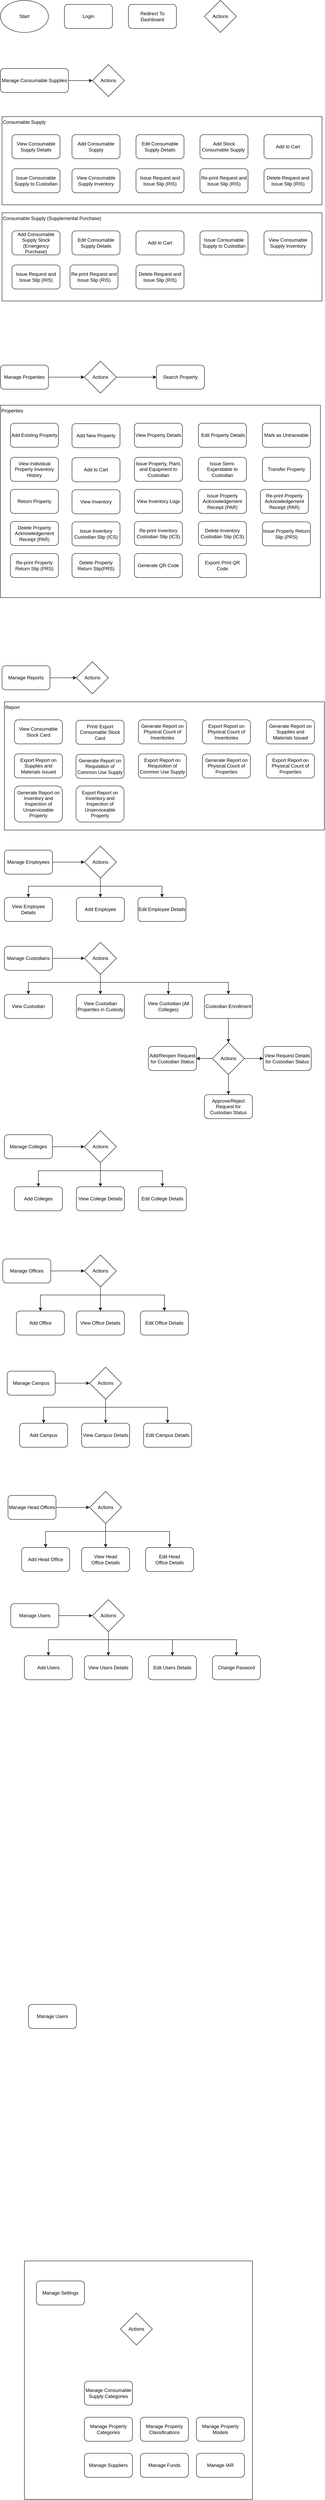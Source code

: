 <mxfile version="24.7.14">
  <diagram id="C5RBs43oDa-KdzZeNtuy" name="Page-1">
    <mxGraphModel dx="1638" dy="858" grid="1" gridSize="10" guides="1" tooltips="1" connect="1" arrows="1" fold="1" page="1" pageScale="1" pageWidth="827" pageHeight="1169" math="0" shadow="0">
      <root>
        <mxCell id="WIyWlLk6GJQsqaUBKTNV-0" />
        <mxCell id="WIyWlLk6GJQsqaUBKTNV-1" parent="WIyWlLk6GJQsqaUBKTNV-0" />
        <mxCell id="zobNE9UnBBPuIwP9HheT-4" value="Start" style="ellipse;whiteSpace=wrap;html=1;" parent="WIyWlLk6GJQsqaUBKTNV-1" vertex="1">
          <mxGeometry x="50" y="40" width="120" height="80" as="geometry" />
        </mxCell>
        <mxCell id="zobNE9UnBBPuIwP9HheT-5" value="Login" style="rounded=1;whiteSpace=wrap;html=1;" parent="WIyWlLk6GJQsqaUBKTNV-1" vertex="1">
          <mxGeometry x="210" y="50" width="120" height="60" as="geometry" />
        </mxCell>
        <mxCell id="zobNE9UnBBPuIwP9HheT-6" value="Redirect To Dashboard" style="rounded=1;whiteSpace=wrap;html=1;" parent="WIyWlLk6GJQsqaUBKTNV-1" vertex="1">
          <mxGeometry x="370" y="50" width="120" height="60" as="geometry" />
        </mxCell>
        <mxCell id="zobNE9UnBBPuIwP9HheT-7" value="Actions" style="rhombus;whiteSpace=wrap;html=1;" parent="WIyWlLk6GJQsqaUBKTNV-1" vertex="1">
          <mxGeometry x="560" y="40" width="80" height="80" as="geometry" />
        </mxCell>
        <mxCell id="zobNE9UnBBPuIwP9HheT-43" style="edgeStyle=orthogonalEdgeStyle;rounded=0;orthogonalLoop=1;jettySize=auto;html=1;" parent="WIyWlLk6GJQsqaUBKTNV-1" source="zobNE9UnBBPuIwP9HheT-9" target="zobNE9UnBBPuIwP9HheT-34" edge="1">
          <mxGeometry relative="1" as="geometry" />
        </mxCell>
        <mxCell id="zobNE9UnBBPuIwP9HheT-9" value="Manage Consumable Supplies" style="rounded=1;whiteSpace=wrap;html=1;" parent="WIyWlLk6GJQsqaUBKTNV-1" vertex="1">
          <mxGeometry x="50" y="210" width="170" height="60" as="geometry" />
        </mxCell>
        <mxCell id="zobNE9UnBBPuIwP9HheT-123" style="edgeStyle=orthogonalEdgeStyle;rounded=0;orthogonalLoop=1;jettySize=auto;html=1;entryX=0;entryY=0.5;entryDx=0;entryDy=0;" parent="WIyWlLk6GJQsqaUBKTNV-1" source="zobNE9UnBBPuIwP9HheT-10" target="zobNE9UnBBPuIwP9HheT-122" edge="1">
          <mxGeometry relative="1" as="geometry" />
        </mxCell>
        <mxCell id="zobNE9UnBBPuIwP9HheT-10" value="Manage Properties" style="rounded=1;whiteSpace=wrap;html=1;" parent="WIyWlLk6GJQsqaUBKTNV-1" vertex="1">
          <mxGeometry x="50" y="950" width="120" height="60" as="geometry" />
        </mxCell>
        <mxCell id="zobNE9UnBBPuIwP9HheT-195" style="edgeStyle=orthogonalEdgeStyle;rounded=0;orthogonalLoop=1;jettySize=auto;html=1;entryX=0;entryY=0.5;entryDx=0;entryDy=0;" parent="WIyWlLk6GJQsqaUBKTNV-1" source="zobNE9UnBBPuIwP9HheT-11" target="zobNE9UnBBPuIwP9HheT-194" edge="1">
          <mxGeometry relative="1" as="geometry" />
        </mxCell>
        <mxCell id="zobNE9UnBBPuIwP9HheT-11" value="Manage Reports" style="rounded=1;whiteSpace=wrap;html=1;" parent="WIyWlLk6GJQsqaUBKTNV-1" vertex="1">
          <mxGeometry x="54" y="1700" width="120" height="60" as="geometry" />
        </mxCell>
        <mxCell id="zobNE9UnBBPuIwP9HheT-28" value="Manage User Items" style="rounded=1;whiteSpace=wrap;html=1;movable=0;resizable=0;rotatable=0;deletable=0;editable=0;locked=1;connectable=0;" parent="WIyWlLk6GJQsqaUBKTNV-1" vertex="1">
          <mxGeometry x="216" y="5850" width="120" height="60" as="geometry" />
        </mxCell>
        <mxCell id="zobNE9UnBBPuIwP9HheT-29" value="View Logs" style="rounded=1;whiteSpace=wrap;html=1;movable=0;resizable=0;rotatable=0;deletable=0;editable=0;locked=1;connectable=0;" parent="WIyWlLk6GJQsqaUBKTNV-1" vertex="1">
          <mxGeometry x="206" y="5960" width="120" height="60" as="geometry" />
        </mxCell>
        <mxCell id="zobNE9UnBBPuIwP9HheT-30" value="Search Property" style="rounded=1;whiteSpace=wrap;html=1;" parent="WIyWlLk6GJQsqaUBKTNV-1" vertex="1">
          <mxGeometry x="440" y="950" width="120" height="60" as="geometry" />
        </mxCell>
        <mxCell id="zobNE9UnBBPuIwP9HheT-34" value="Actions" style="rhombus;whiteSpace=wrap;html=1;" parent="WIyWlLk6GJQsqaUBKTNV-1" vertex="1">
          <mxGeometry x="280" y="200" width="80" height="80" as="geometry" />
        </mxCell>
        <mxCell id="zobNE9UnBBPuIwP9HheT-48" value="" style="group" parent="WIyWlLk6GJQsqaUBKTNV-1" vertex="1" connectable="0">
          <mxGeometry x="54" y="330" width="800" height="250" as="geometry" />
        </mxCell>
        <mxCell id="zobNE9UnBBPuIwP9HheT-46" value="Consumable Supply" style="rounded=0;whiteSpace=wrap;html=1;align=left;verticalAlign=top;" parent="zobNE9UnBBPuIwP9HheT-48" vertex="1">
          <mxGeometry width="800" height="220" as="geometry" />
        </mxCell>
        <mxCell id="zobNE9UnBBPuIwP9HheT-36" value="Add Consumable Supply" style="rounded=1;whiteSpace=wrap;html=1;" parent="zobNE9UnBBPuIwP9HheT-48" vertex="1">
          <mxGeometry x="175" y="45" width="120" height="60" as="geometry" />
        </mxCell>
        <mxCell id="zobNE9UnBBPuIwP9HheT-40" value="View Consumable Supply Details" style="rounded=1;whiteSpace=wrap;html=1;" parent="zobNE9UnBBPuIwP9HheT-48" vertex="1">
          <mxGeometry x="25" y="45" width="120" height="60" as="geometry" />
        </mxCell>
        <mxCell id="zobNE9UnBBPuIwP9HheT-42" value="Edit Consumable Supply Details" style="rounded=1;whiteSpace=wrap;html=1;" parent="zobNE9UnBBPuIwP9HheT-48" vertex="1">
          <mxGeometry x="335" y="45" width="120" height="60" as="geometry" />
        </mxCell>
        <mxCell id="zobNE9UnBBPuIwP9HheT-44" value="Add Stock Consumable Supply&amp;nbsp;" style="rounded=1;whiteSpace=wrap;html=1;" parent="zobNE9UnBBPuIwP9HheT-48" vertex="1">
          <mxGeometry x="495" y="45" width="120" height="60" as="geometry" />
        </mxCell>
        <mxCell id="zobNE9UnBBPuIwP9HheT-45" value="Add to Cart" style="rounded=1;whiteSpace=wrap;html=1;" parent="zobNE9UnBBPuIwP9HheT-48" vertex="1">
          <mxGeometry x="655" y="45" width="120" height="60" as="geometry" />
        </mxCell>
        <mxCell id="zobNE9UnBBPuIwP9HheT-54" value="Issue Consumable Supply to Custodian" style="rounded=1;whiteSpace=wrap;html=1;" parent="zobNE9UnBBPuIwP9HheT-48" vertex="1">
          <mxGeometry x="25" y="130" width="120" height="60" as="geometry" />
        </mxCell>
        <mxCell id="zobNE9UnBBPuIwP9HheT-63" value="View Consumable Supply Inventory" style="rounded=1;whiteSpace=wrap;html=1;" parent="zobNE9UnBBPuIwP9HheT-48" vertex="1">
          <mxGeometry x="175" y="130" width="120" height="60" as="geometry" />
        </mxCell>
        <mxCell id="zobNE9UnBBPuIwP9HheT-82" value="Issue Request and Issue Slip (RIS)" style="rounded=1;whiteSpace=wrap;html=1;" parent="zobNE9UnBBPuIwP9HheT-48" vertex="1">
          <mxGeometry x="335" y="130" width="120" height="60" as="geometry" />
        </mxCell>
        <mxCell id="zobNE9UnBBPuIwP9HheT-93" value="Re-print Request and Issue Slip (RIS)" style="rounded=1;whiteSpace=wrap;html=1;" parent="zobNE9UnBBPuIwP9HheT-48" vertex="1">
          <mxGeometry x="495" y="130" width="120" height="60" as="geometry" />
        </mxCell>
        <mxCell id="zobNE9UnBBPuIwP9HheT-94" value="Delete Request and Issue Slip (RIS)" style="rounded=1;whiteSpace=wrap;html=1;" parent="zobNE9UnBBPuIwP9HheT-48" vertex="1">
          <mxGeometry x="655" y="130" width="120" height="60" as="geometry" />
        </mxCell>
        <mxCell id="zobNE9UnBBPuIwP9HheT-83" value="" style="group" parent="WIyWlLk6GJQsqaUBKTNV-1" vertex="1" connectable="0">
          <mxGeometry x="54" y="570" width="800" height="250" as="geometry" />
        </mxCell>
        <mxCell id="zobNE9UnBBPuIwP9HheT-84" value="Consumable Supply (Supplemental Purchase)" style="rounded=0;whiteSpace=wrap;html=1;align=left;verticalAlign=top;" parent="zobNE9UnBBPuIwP9HheT-83" vertex="1">
          <mxGeometry width="800" height="220" as="geometry" />
        </mxCell>
        <mxCell id="zobNE9UnBBPuIwP9HheT-85" value="Edit Consumable Supply Details" style="rounded=1;whiteSpace=wrap;html=1;" parent="zobNE9UnBBPuIwP9HheT-83" vertex="1">
          <mxGeometry x="175" y="45" width="120" height="60" as="geometry" />
        </mxCell>
        <mxCell id="zobNE9UnBBPuIwP9HheT-86" value="Add Consumable Supply Stock (Emergency Purchase)" style="rounded=1;whiteSpace=wrap;html=1;" parent="zobNE9UnBBPuIwP9HheT-83" vertex="1">
          <mxGeometry x="25" y="45" width="120" height="60" as="geometry" />
        </mxCell>
        <mxCell id="zobNE9UnBBPuIwP9HheT-87" value="Add to Cart" style="rounded=1;whiteSpace=wrap;html=1;" parent="zobNE9UnBBPuIwP9HheT-83" vertex="1">
          <mxGeometry x="335" y="45" width="120" height="60" as="geometry" />
        </mxCell>
        <mxCell id="zobNE9UnBBPuIwP9HheT-88" value="Issue Consumable Supply to Custodian" style="rounded=1;whiteSpace=wrap;html=1;" parent="zobNE9UnBBPuIwP9HheT-83" vertex="1">
          <mxGeometry x="495" y="45" width="120" height="60" as="geometry" />
        </mxCell>
        <mxCell id="zobNE9UnBBPuIwP9HheT-89" value="View Consumable Supply Inventory" style="rounded=1;whiteSpace=wrap;html=1;" parent="zobNE9UnBBPuIwP9HheT-83" vertex="1">
          <mxGeometry x="655" y="45" width="120" height="60" as="geometry" />
        </mxCell>
        <mxCell id="zobNE9UnBBPuIwP9HheT-90" value="Issue Request and Issue Slip (RIS)" style="rounded=1;whiteSpace=wrap;html=1;" parent="zobNE9UnBBPuIwP9HheT-83" vertex="1">
          <mxGeometry x="25" y="130" width="120" height="60" as="geometry" />
        </mxCell>
        <mxCell id="zobNE9UnBBPuIwP9HheT-95" value="Re-print Request and Issue Slip (RIS)" style="rounded=1;whiteSpace=wrap;html=1;" parent="zobNE9UnBBPuIwP9HheT-83" vertex="1">
          <mxGeometry x="170" y="130" width="120" height="60" as="geometry" />
        </mxCell>
        <mxCell id="zobNE9UnBBPuIwP9HheT-120" value="Delete Request and Issue Slip (RIS)" style="rounded=1;whiteSpace=wrap;html=1;" parent="zobNE9UnBBPuIwP9HheT-83" vertex="1">
          <mxGeometry x="335" y="130" width="120" height="60" as="geometry" />
        </mxCell>
        <mxCell id="zobNE9UnBBPuIwP9HheT-124" style="edgeStyle=orthogonalEdgeStyle;rounded=0;orthogonalLoop=1;jettySize=auto;html=1;entryX=0;entryY=0.5;entryDx=0;entryDy=0;" parent="WIyWlLk6GJQsqaUBKTNV-1" source="zobNE9UnBBPuIwP9HheT-122" target="zobNE9UnBBPuIwP9HheT-30" edge="1">
          <mxGeometry relative="1" as="geometry" />
        </mxCell>
        <mxCell id="zobNE9UnBBPuIwP9HheT-122" value="Actions" style="rhombus;whiteSpace=wrap;html=1;" parent="WIyWlLk6GJQsqaUBKTNV-1" vertex="1">
          <mxGeometry x="260" y="940" width="80" height="80" as="geometry" />
        </mxCell>
        <mxCell id="zobNE9UnBBPuIwP9HheT-125" value="" style="group" parent="WIyWlLk6GJQsqaUBKTNV-1" vertex="1" connectable="0">
          <mxGeometry x="50" y="1050" width="800" height="570" as="geometry" />
        </mxCell>
        <mxCell id="zobNE9UnBBPuIwP9HheT-126" value="Properties" style="rounded=0;whiteSpace=wrap;html=1;align=left;verticalAlign=top;" parent="zobNE9UnBBPuIwP9HheT-125" vertex="1">
          <mxGeometry width="800" height="480" as="geometry" />
        </mxCell>
        <mxCell id="zobNE9UnBBPuIwP9HheT-127" value="Add New Property" style="rounded=1;whiteSpace=wrap;html=1;" parent="zobNE9UnBBPuIwP9HheT-125" vertex="1">
          <mxGeometry x="179" y="46" width="120" height="60" as="geometry" />
        </mxCell>
        <mxCell id="zobNE9UnBBPuIwP9HheT-128" value="Add Existing Property" style="rounded=1;whiteSpace=wrap;html=1;" parent="zobNE9UnBBPuIwP9HheT-125" vertex="1">
          <mxGeometry x="25" y="45" width="120" height="60" as="geometry" />
        </mxCell>
        <mxCell id="zobNE9UnBBPuIwP9HheT-129" value="View Property Details" style="rounded=1;whiteSpace=wrap;html=1;" parent="zobNE9UnBBPuIwP9HheT-125" vertex="1">
          <mxGeometry x="335" y="45" width="120" height="60" as="geometry" />
        </mxCell>
        <mxCell id="zobNE9UnBBPuIwP9HheT-130" value="&amp;nbsp;Edit Property Details" style="rounded=1;whiteSpace=wrap;html=1;" parent="zobNE9UnBBPuIwP9HheT-125" vertex="1">
          <mxGeometry x="495" y="45" width="120" height="60" as="geometry" />
        </mxCell>
        <mxCell id="zobNE9UnBBPuIwP9HheT-131" value="Mark as Untraceable" style="rounded=1;whiteSpace=wrap;html=1;" parent="zobNE9UnBBPuIwP9HheT-125" vertex="1">
          <mxGeometry x="655" y="45" width="120" height="60" as="geometry" />
        </mxCell>
        <mxCell id="zobNE9UnBBPuIwP9HheT-132" value="View Individual Property Inventory History" style="rounded=1;whiteSpace=wrap;html=1;" parent="zobNE9UnBBPuIwP9HheT-125" vertex="1">
          <mxGeometry x="25" y="130" width="120" height="60" as="geometry" />
        </mxCell>
        <mxCell id="zobNE9UnBBPuIwP9HheT-133" value="Add to Cart" style="rounded=1;whiteSpace=wrap;html=1;" parent="zobNE9UnBBPuIwP9HheT-125" vertex="1">
          <mxGeometry x="179" y="131" width="120" height="60" as="geometry" />
        </mxCell>
        <mxCell id="zobNE9UnBBPuIwP9HheT-134" value="Issue Property, Plant, and Equipment to Custodian" style="rounded=1;whiteSpace=wrap;html=1;" parent="zobNE9UnBBPuIwP9HheT-125" vertex="1">
          <mxGeometry x="335" y="130" width="120" height="60" as="geometry" />
        </mxCell>
        <mxCell id="zobNE9UnBBPuIwP9HheT-135" value="Issue Semi-Expendable to Custodian" style="rounded=1;whiteSpace=wrap;html=1;" parent="zobNE9UnBBPuIwP9HheT-125" vertex="1">
          <mxGeometry x="495" y="130" width="120" height="60" as="geometry" />
        </mxCell>
        <mxCell id="zobNE9UnBBPuIwP9HheT-136" value="Transfer Property" style="rounded=1;whiteSpace=wrap;html=1;" parent="zobNE9UnBBPuIwP9HheT-125" vertex="1">
          <mxGeometry x="655" y="130" width="120" height="60" as="geometry" />
        </mxCell>
        <mxCell id="zobNE9UnBBPuIwP9HheT-140" value="Return Property" style="rounded=1;whiteSpace=wrap;html=1;" parent="zobNE9UnBBPuIwP9HheT-125" vertex="1">
          <mxGeometry x="25" y="210" width="120" height="60" as="geometry" />
        </mxCell>
        <mxCell id="zobNE9UnBBPuIwP9HheT-141" value="View Inventory" style="rounded=1;whiteSpace=wrap;html=1;" parent="zobNE9UnBBPuIwP9HheT-125" vertex="1">
          <mxGeometry x="179" y="211" width="120" height="60" as="geometry" />
        </mxCell>
        <mxCell id="zobNE9UnBBPuIwP9HheT-142" value="View Inventory Logs" style="rounded=1;whiteSpace=wrap;html=1;" parent="zobNE9UnBBPuIwP9HheT-125" vertex="1">
          <mxGeometry x="335" y="210" width="120" height="60" as="geometry" />
        </mxCell>
        <mxCell id="zobNE9UnBBPuIwP9HheT-143" value="Issue Property Acknowledgement Receipt (PAR)" style="rounded=1;whiteSpace=wrap;html=1;" parent="zobNE9UnBBPuIwP9HheT-125" vertex="1">
          <mxGeometry x="495" y="210" width="120" height="60" as="geometry" />
        </mxCell>
        <mxCell id="zobNE9UnBBPuIwP9HheT-144" value="Re-print Property Acknowledgement Receipt (PAR)" style="rounded=1;whiteSpace=wrap;html=1;" parent="zobNE9UnBBPuIwP9HheT-125" vertex="1">
          <mxGeometry x="650" y="210" width="120" height="60" as="geometry" />
        </mxCell>
        <mxCell id="zobNE9UnBBPuIwP9HheT-162" value="Delete Property Acknowledgement Receipt (PAR)" style="rounded=1;whiteSpace=wrap;html=1;" parent="zobNE9UnBBPuIwP9HheT-125" vertex="1">
          <mxGeometry x="25" y="290" width="120" height="60" as="geometry" />
        </mxCell>
        <mxCell id="zobNE9UnBBPuIwP9HheT-163" value="Issue Inventory Custodian Slip (ICS)" style="rounded=1;whiteSpace=wrap;html=1;" parent="zobNE9UnBBPuIwP9HheT-125" vertex="1">
          <mxGeometry x="179" y="291" width="120" height="60" as="geometry" />
        </mxCell>
        <mxCell id="zobNE9UnBBPuIwP9HheT-165" value="Re-print Inventory Custodian Slip (ICS)" style="rounded=1;whiteSpace=wrap;html=1;" parent="zobNE9UnBBPuIwP9HheT-125" vertex="1">
          <mxGeometry x="335" y="290" width="120" height="60" as="geometry" />
        </mxCell>
        <mxCell id="zobNE9UnBBPuIwP9HheT-166" value="Delete Inventory Custodian Slip (ICS)" style="rounded=1;whiteSpace=wrap;html=1;" parent="zobNE9UnBBPuIwP9HheT-125" vertex="1">
          <mxGeometry x="495" y="290" width="120" height="60" as="geometry" />
        </mxCell>
        <mxCell id="zobNE9UnBBPuIwP9HheT-167" value="Issue Property Return Slip (PRS)" style="rounded=1;whiteSpace=wrap;html=1;" parent="zobNE9UnBBPuIwP9HheT-125" vertex="1">
          <mxGeometry x="655" y="291" width="120" height="60" as="geometry" />
        </mxCell>
        <mxCell id="zobNE9UnBBPuIwP9HheT-190" value="Re-print Property Return Slip (PRS)" style="rounded=1;whiteSpace=wrap;html=1;" parent="zobNE9UnBBPuIwP9HheT-125" vertex="1">
          <mxGeometry x="25" y="370" width="120" height="60" as="geometry" />
        </mxCell>
        <mxCell id="zobNE9UnBBPuIwP9HheT-191" value="Delete Property Return Slip(PRS)" style="rounded=1;whiteSpace=wrap;html=1;" parent="zobNE9UnBBPuIwP9HheT-125" vertex="1">
          <mxGeometry x="179" y="370" width="120" height="60" as="geometry" />
        </mxCell>
        <mxCell id="zobNE9UnBBPuIwP9HheT-192" value="Generate QR Code" style="rounded=1;whiteSpace=wrap;html=1;" parent="zobNE9UnBBPuIwP9HheT-125" vertex="1">
          <mxGeometry x="335" y="370" width="120" height="60" as="geometry" />
        </mxCell>
        <mxCell id="zobNE9UnBBPuIwP9HheT-193" value="Export/ Print QR Code" style="rounded=1;whiteSpace=wrap;html=1;" parent="zobNE9UnBBPuIwP9HheT-125" vertex="1">
          <mxGeometry x="495" y="370" width="120" height="60" as="geometry" />
        </mxCell>
        <mxCell id="zobNE9UnBBPuIwP9HheT-194" value="Actions" style="rhombus;whiteSpace=wrap;html=1;" parent="WIyWlLk6GJQsqaUBKTNV-1" vertex="1">
          <mxGeometry x="240" y="1690" width="80" height="80" as="geometry" />
        </mxCell>
        <mxCell id="zobNE9UnBBPuIwP9HheT-12" value="Manage Custodians" style="rounded=1;whiteSpace=wrap;html=1;" parent="WIyWlLk6GJQsqaUBKTNV-1" vertex="1">
          <mxGeometry x="60" y="2400" width="120" height="60" as="geometry" />
        </mxCell>
        <mxCell id="daJxAGddjkQ2mKGZi2Ez-25" style="edgeStyle=orthogonalEdgeStyle;rounded=0;orthogonalLoop=1;jettySize=auto;html=1;entryX=0;entryY=0.5;entryDx=0;entryDy=0;" edge="1" parent="WIyWlLk6GJQsqaUBKTNV-1" source="zobNE9UnBBPuIwP9HheT-13" target="8SGGRO-v3dYa-1YD8nXN-0">
          <mxGeometry relative="1" as="geometry" />
        </mxCell>
        <mxCell id="zobNE9UnBBPuIwP9HheT-13" value="Manage Employees" style="rounded=1;whiteSpace=wrap;html=1;" parent="WIyWlLk6GJQsqaUBKTNV-1" vertex="1">
          <mxGeometry x="60" y="2160" width="120" height="60" as="geometry" />
        </mxCell>
        <mxCell id="zobNE9UnBBPuIwP9HheT-14" value="Manage Users" style="rounded=1;whiteSpace=wrap;html=1;" parent="WIyWlLk6GJQsqaUBKTNV-1" vertex="1">
          <mxGeometry x="120" y="5040" width="120" height="60" as="geometry" />
        </mxCell>
        <mxCell id="daJxAGddjkQ2mKGZi2Ez-21" style="edgeStyle=orthogonalEdgeStyle;rounded=0;orthogonalLoop=1;jettySize=auto;html=1;" edge="1" parent="WIyWlLk6GJQsqaUBKTNV-1" source="zobNE9UnBBPuIwP9HheT-15" target="8SGGRO-v3dYa-1YD8nXN-14">
          <mxGeometry relative="1" as="geometry" />
        </mxCell>
        <mxCell id="zobNE9UnBBPuIwP9HheT-15" value="Manage Colleges" style="rounded=1;whiteSpace=wrap;html=1;" parent="WIyWlLk6GJQsqaUBKTNV-1" vertex="1">
          <mxGeometry x="60" y="2870" width="120" height="60" as="geometry" />
        </mxCell>
        <mxCell id="zobNE9UnBBPuIwP9HheT-224" value="" style="group" parent="WIyWlLk6GJQsqaUBKTNV-1" vertex="1" connectable="0">
          <mxGeometry x="60" y="1790" width="800" height="320" as="geometry" />
        </mxCell>
        <mxCell id="zobNE9UnBBPuIwP9HheT-197" value="Report" style="rounded=0;whiteSpace=wrap;html=1;align=left;verticalAlign=top;" parent="zobNE9UnBBPuIwP9HheT-224" vertex="1">
          <mxGeometry width="800" height="320" as="geometry" />
        </mxCell>
        <mxCell id="zobNE9UnBBPuIwP9HheT-198" value="Print/ Export Consumable Stock Card" style="rounded=1;whiteSpace=wrap;html=1;" parent="zobNE9UnBBPuIwP9HheT-224" vertex="1">
          <mxGeometry x="179" y="46" width="120" height="60" as="geometry" />
        </mxCell>
        <mxCell id="zobNE9UnBBPuIwP9HheT-199" value="View Consumable Stock Card" style="rounded=1;whiteSpace=wrap;html=1;" parent="zobNE9UnBBPuIwP9HheT-224" vertex="1">
          <mxGeometry x="25" y="45" width="120" height="60" as="geometry" />
        </mxCell>
        <mxCell id="zobNE9UnBBPuIwP9HheT-200" value="Generate Report on Physical Count of Inventories" style="rounded=1;whiteSpace=wrap;html=1;" parent="zobNE9UnBBPuIwP9HheT-224" vertex="1">
          <mxGeometry x="335" y="45" width="120" height="60" as="geometry" />
        </mxCell>
        <mxCell id="zobNE9UnBBPuIwP9HheT-201" value="Export Report on Physical Count of Inventories" style="rounded=1;whiteSpace=wrap;html=1;" parent="zobNE9UnBBPuIwP9HheT-224" vertex="1">
          <mxGeometry x="495" y="45" width="120" height="60" as="geometry" />
        </mxCell>
        <mxCell id="zobNE9UnBBPuIwP9HheT-202" value="Generate Report on Supplies and Materials Issued" style="rounded=1;whiteSpace=wrap;html=1;" parent="zobNE9UnBBPuIwP9HheT-224" vertex="1">
          <mxGeometry x="655" y="45" width="120" height="60" as="geometry" />
        </mxCell>
        <mxCell id="zobNE9UnBBPuIwP9HheT-203" value="Export Report on Supplies and Materials Issued" style="rounded=1;whiteSpace=wrap;html=1;" parent="zobNE9UnBBPuIwP9HheT-224" vertex="1">
          <mxGeometry x="25" y="130" width="120" height="60" as="geometry" />
        </mxCell>
        <mxCell id="zobNE9UnBBPuIwP9HheT-204" value="Generate Report on Requisition of Common Use Supply" style="rounded=1;whiteSpace=wrap;html=1;" parent="zobNE9UnBBPuIwP9HheT-224" vertex="1">
          <mxGeometry x="179" y="131" width="120" height="60" as="geometry" />
        </mxCell>
        <mxCell id="zobNE9UnBBPuIwP9HheT-205" value="Export Report on Requisition of Common Use Supply" style="rounded=1;whiteSpace=wrap;html=1;" parent="zobNE9UnBBPuIwP9HheT-224" vertex="1">
          <mxGeometry x="335" y="130" width="120" height="60" as="geometry" />
        </mxCell>
        <mxCell id="zobNE9UnBBPuIwP9HheT-206" value="Generate Report on Physical Count of Properties" style="rounded=1;whiteSpace=wrap;html=1;" parent="zobNE9UnBBPuIwP9HheT-224" vertex="1">
          <mxGeometry x="495" y="130" width="120" height="60" as="geometry" />
        </mxCell>
        <mxCell id="zobNE9UnBBPuIwP9HheT-207" value="Export Report on Physical Count of Properties" style="rounded=1;whiteSpace=wrap;html=1;" parent="zobNE9UnBBPuIwP9HheT-224" vertex="1">
          <mxGeometry x="655" y="130" width="120" height="60" as="geometry" />
        </mxCell>
        <mxCell id="zobNE9UnBBPuIwP9HheT-208" value="Generate Report on Inventory and Inspection of Unserviceable Property" style="rounded=1;whiteSpace=wrap;html=1;" parent="zobNE9UnBBPuIwP9HheT-224" vertex="1">
          <mxGeometry x="25" y="210" width="120" height="90" as="geometry" />
        </mxCell>
        <mxCell id="zobNE9UnBBPuIwP9HheT-209" value="Export Report on Inventory and Inspection of Unserviceable Property" style="rounded=1;whiteSpace=wrap;html=1;" parent="zobNE9UnBBPuIwP9HheT-224" vertex="1">
          <mxGeometry x="179" y="210" width="120" height="90" as="geometry" />
        </mxCell>
        <mxCell id="daJxAGddjkQ2mKGZi2Ez-26" style="edgeStyle=orthogonalEdgeStyle;rounded=0;orthogonalLoop=1;jettySize=auto;html=1;" edge="1" parent="WIyWlLk6GJQsqaUBKTNV-1" source="8SGGRO-v3dYa-1YD8nXN-0" target="8SGGRO-v3dYa-1YD8nXN-2">
          <mxGeometry relative="1" as="geometry">
            <Array as="points">
              <mxPoint x="300" y="2250" />
              <mxPoint x="120" y="2250" />
            </Array>
          </mxGeometry>
        </mxCell>
        <mxCell id="daJxAGddjkQ2mKGZi2Ez-27" style="edgeStyle=orthogonalEdgeStyle;rounded=0;orthogonalLoop=1;jettySize=auto;html=1;" edge="1" parent="WIyWlLk6GJQsqaUBKTNV-1" source="8SGGRO-v3dYa-1YD8nXN-0" target="8SGGRO-v3dYa-1YD8nXN-1">
          <mxGeometry relative="1" as="geometry" />
        </mxCell>
        <mxCell id="daJxAGddjkQ2mKGZi2Ez-28" style="edgeStyle=orthogonalEdgeStyle;rounded=0;orthogonalLoop=1;jettySize=auto;html=1;" edge="1" parent="WIyWlLk6GJQsqaUBKTNV-1" source="8SGGRO-v3dYa-1YD8nXN-0" target="8SGGRO-v3dYa-1YD8nXN-3">
          <mxGeometry relative="1" as="geometry">
            <Array as="points">
              <mxPoint x="300" y="2250" />
              <mxPoint x="454" y="2250" />
            </Array>
          </mxGeometry>
        </mxCell>
        <mxCell id="8SGGRO-v3dYa-1YD8nXN-0" value="Actions" style="rhombus;whiteSpace=wrap;html=1;" parent="WIyWlLk6GJQsqaUBKTNV-1" vertex="1">
          <mxGeometry x="260" y="2150" width="80" height="80" as="geometry" />
        </mxCell>
        <mxCell id="8SGGRO-v3dYa-1YD8nXN-1" value="Add E&lt;span style=&quot;color: rgba(0, 0, 0, 0); font-family: monospace; font-size: 0px; text-align: start; text-wrap: nowrap;&quot;&gt;%3CmxGraphModel%3E%3Croot%3E%3CmxCell%20id%3D%220%22%2F%3E%3CmxCell%20id%3D%221%22%20parent%3D%220%22%2F%3E%3CmxCell%20id%3D%222%22%20value%3D%22Manage%20Employee%22%20style%3D%22rounded%3D1%3BwhiteSpace%3Dwrap%3Bhtml%3D1%3B%22%20vertex%3D%221%22%20parent%3D%221%22%3E%3CmxGeometry%20x%3D%2260%22%20y%3D%222160%22%20width%3D%22120%22%20height%3D%2260%22%20as%3D%22geometry%22%2F%3E%3C%2FmxCell%3E%3C%2Froot%3E%3C%2FmxGraphModel%3E&lt;/span&gt;mployee" style="rounded=1;whiteSpace=wrap;html=1;" parent="WIyWlLk6GJQsqaUBKTNV-1" vertex="1">
          <mxGeometry x="240" y="2278" width="120" height="60" as="geometry" />
        </mxCell>
        <mxCell id="8SGGRO-v3dYa-1YD8nXN-2" value="View E&lt;span style=&quot;color: rgba(0, 0, 0, 0); font-family: monospace; font-size: 0px; text-align: start; text-wrap: nowrap;&quot;&gt;%3CmxGraphModel%3E%3Croot%3E%3CmxCell%20id%3D%220%22%2F%3E%3CmxCell%20id%3D%221%22%20parent%3D%220%22%2F%3E%3CmxCell%20id%3D%222%22%20value%3D%22Manage%20Employee%22%20style%3D%22rounded%3D1%3BwhiteSpace%3Dwrap%3Bhtml%3D1%3B%22%20vertex%3D%221%22%20parent%3D%221%22%3E%3CmxGeometry%20x%3D%2260%22%20y%3D%222160%22%20width%3D%22120%22%20height%3D%2260%22%20as%3D%22geometry%22%2F%3E%3C%2FmxCell%3E%3C%2Froot%3E%3C%2FmxGraphModel%3E&lt;/span&gt;mployee Details" style="rounded=1;whiteSpace=wrap;html=1;" parent="WIyWlLk6GJQsqaUBKTNV-1" vertex="1">
          <mxGeometry x="60" y="2278" width="120" height="60" as="geometry" />
        </mxCell>
        <mxCell id="8SGGRO-v3dYa-1YD8nXN-3" value="Edit E&lt;span style=&quot;color: rgba(0, 0, 0, 0); font-family: monospace; font-size: 0px; text-align: start; text-wrap: nowrap;&quot;&gt;%3CmxGraphModel%3E%3Croot%3E%3CmxCell%20id%3D%220%22%2F%3E%3CmxCell%20id%3D%221%22%20parent%3D%220%22%2F%3E%3CmxCell%20id%3D%222%22%20value%3D%22Manage%20Employee%22%20style%3D%22rounded%3D1%3BwhiteSpace%3Dwrap%3Bhtml%3D1%3B%22%20vertex%3D%221%22%20parent%3D%221%22%3E%3CmxGeometry%20x%3D%2260%22%20y%3D%222160%22%20width%3D%22120%22%20height%3D%2260%22%20as%3D%22geometry%22%2F%3E%3C%2FmxCell%3E%3C%2Froot%3E%3C%2FmxGraphModel%3E&lt;/span&gt;mployee Details" style="rounded=1;whiteSpace=wrap;html=1;" parent="WIyWlLk6GJQsqaUBKTNV-1" vertex="1">
          <mxGeometry x="394" y="2278" width="120" height="60" as="geometry" />
        </mxCell>
        <mxCell id="daJxAGddjkQ2mKGZi2Ez-30" style="edgeStyle=orthogonalEdgeStyle;rounded=0;orthogonalLoop=1;jettySize=auto;html=1;" edge="1" parent="WIyWlLk6GJQsqaUBKTNV-1" source="8SGGRO-v3dYa-1YD8nXN-4" target="8SGGRO-v3dYa-1YD8nXN-5">
          <mxGeometry relative="1" as="geometry">
            <Array as="points">
              <mxPoint x="300" y="2490" />
              <mxPoint x="120" y="2490" />
            </Array>
          </mxGeometry>
        </mxCell>
        <mxCell id="daJxAGddjkQ2mKGZi2Ez-31" style="edgeStyle=orthogonalEdgeStyle;rounded=0;orthogonalLoop=1;jettySize=auto;html=1;" edge="1" parent="WIyWlLk6GJQsqaUBKTNV-1" source="8SGGRO-v3dYa-1YD8nXN-4" target="8SGGRO-v3dYa-1YD8nXN-6">
          <mxGeometry relative="1" as="geometry" />
        </mxCell>
        <mxCell id="daJxAGddjkQ2mKGZi2Ez-32" style="edgeStyle=orthogonalEdgeStyle;rounded=0;orthogonalLoop=1;jettySize=auto;html=1;" edge="1" parent="WIyWlLk6GJQsqaUBKTNV-1" source="8SGGRO-v3dYa-1YD8nXN-4" target="8SGGRO-v3dYa-1YD8nXN-7">
          <mxGeometry relative="1" as="geometry">
            <Array as="points">
              <mxPoint x="300" y="2490" />
              <mxPoint x="470" y="2490" />
            </Array>
          </mxGeometry>
        </mxCell>
        <mxCell id="daJxAGddjkQ2mKGZi2Ez-33" style="edgeStyle=orthogonalEdgeStyle;rounded=0;orthogonalLoop=1;jettySize=auto;html=1;" edge="1" parent="WIyWlLk6GJQsqaUBKTNV-1" source="8SGGRO-v3dYa-1YD8nXN-4" target="8SGGRO-v3dYa-1YD8nXN-8">
          <mxGeometry relative="1" as="geometry">
            <Array as="points">
              <mxPoint x="300" y="2490" />
              <mxPoint x="620" y="2490" />
            </Array>
          </mxGeometry>
        </mxCell>
        <mxCell id="8SGGRO-v3dYa-1YD8nXN-4" value="Actions" style="rhombus;whiteSpace=wrap;html=1;" parent="WIyWlLk6GJQsqaUBKTNV-1" vertex="1">
          <mxGeometry x="260" y="2390" width="80" height="80" as="geometry" />
        </mxCell>
        <mxCell id="8SGGRO-v3dYa-1YD8nXN-5" value="View Custodian" style="rounded=1;whiteSpace=wrap;html=1;" parent="WIyWlLk6GJQsqaUBKTNV-1" vertex="1">
          <mxGeometry x="60" y="2520" width="120" height="60" as="geometry" />
        </mxCell>
        <mxCell id="8SGGRO-v3dYa-1YD8nXN-6" value="View Custodian Properties in Custody" style="rounded=1;whiteSpace=wrap;html=1;" parent="WIyWlLk6GJQsqaUBKTNV-1" vertex="1">
          <mxGeometry x="240" y="2520" width="120" height="60" as="geometry" />
        </mxCell>
        <mxCell id="8SGGRO-v3dYa-1YD8nXN-7" value="View Custodian (All Colleges)" style="rounded=1;whiteSpace=wrap;html=1;" parent="WIyWlLk6GJQsqaUBKTNV-1" vertex="1">
          <mxGeometry x="410" y="2520" width="120" height="60" as="geometry" />
        </mxCell>
        <mxCell id="daJxAGddjkQ2mKGZi2Ez-34" style="edgeStyle=orthogonalEdgeStyle;rounded=0;orthogonalLoop=1;jettySize=auto;html=1;" edge="1" parent="WIyWlLk6GJQsqaUBKTNV-1" source="8SGGRO-v3dYa-1YD8nXN-8" target="8SGGRO-v3dYa-1YD8nXN-9">
          <mxGeometry relative="1" as="geometry" />
        </mxCell>
        <mxCell id="8SGGRO-v3dYa-1YD8nXN-8" value="Custodian Enrollment" style="rounded=1;whiteSpace=wrap;html=1;" parent="WIyWlLk6GJQsqaUBKTNV-1" vertex="1">
          <mxGeometry x="560" y="2520" width="120" height="60" as="geometry" />
        </mxCell>
        <mxCell id="daJxAGddjkQ2mKGZi2Ez-35" style="edgeStyle=orthogonalEdgeStyle;rounded=0;orthogonalLoop=1;jettySize=auto;html=1;" edge="1" parent="WIyWlLk6GJQsqaUBKTNV-1" source="8SGGRO-v3dYa-1YD8nXN-9" target="8SGGRO-v3dYa-1YD8nXN-10">
          <mxGeometry relative="1" as="geometry" />
        </mxCell>
        <mxCell id="daJxAGddjkQ2mKGZi2Ez-36" style="edgeStyle=orthogonalEdgeStyle;rounded=0;orthogonalLoop=1;jettySize=auto;html=1;entryX=0;entryY=0.5;entryDx=0;entryDy=0;" edge="1" parent="WIyWlLk6GJQsqaUBKTNV-1" source="8SGGRO-v3dYa-1YD8nXN-9" target="8SGGRO-v3dYa-1YD8nXN-12">
          <mxGeometry relative="1" as="geometry" />
        </mxCell>
        <mxCell id="daJxAGddjkQ2mKGZi2Ez-37" style="edgeStyle=orthogonalEdgeStyle;rounded=0;orthogonalLoop=1;jettySize=auto;html=1;" edge="1" parent="WIyWlLk6GJQsqaUBKTNV-1" source="8SGGRO-v3dYa-1YD8nXN-9" target="8SGGRO-v3dYa-1YD8nXN-11">
          <mxGeometry relative="1" as="geometry" />
        </mxCell>
        <mxCell id="8SGGRO-v3dYa-1YD8nXN-9" value="Actions" style="rhombus;whiteSpace=wrap;html=1;" parent="WIyWlLk6GJQsqaUBKTNV-1" vertex="1">
          <mxGeometry x="580" y="2640" width="80" height="80" as="geometry" />
        </mxCell>
        <mxCell id="8SGGRO-v3dYa-1YD8nXN-10" value="Add/Reopen Request for Custodian Status" style="rounded=1;whiteSpace=wrap;html=1;" parent="WIyWlLk6GJQsqaUBKTNV-1" vertex="1">
          <mxGeometry x="420" y="2650" width="120" height="60" as="geometry" />
        </mxCell>
        <mxCell id="8SGGRO-v3dYa-1YD8nXN-11" value="Approve/Reject Request for Custodian Status" style="rounded=1;whiteSpace=wrap;html=1;" parent="WIyWlLk6GJQsqaUBKTNV-1" vertex="1">
          <mxGeometry x="560" y="2770" width="120" height="60" as="geometry" />
        </mxCell>
        <mxCell id="8SGGRO-v3dYa-1YD8nXN-12" value="View Request Details for Custodian Status" style="rounded=1;whiteSpace=wrap;html=1;" parent="WIyWlLk6GJQsqaUBKTNV-1" vertex="1">
          <mxGeometry x="707" y="2650" width="120" height="60" as="geometry" />
        </mxCell>
        <mxCell id="daJxAGddjkQ2mKGZi2Ez-22" style="edgeStyle=orthogonalEdgeStyle;rounded=0;orthogonalLoop=1;jettySize=auto;html=1;" edge="1" parent="WIyWlLk6GJQsqaUBKTNV-1" source="8SGGRO-v3dYa-1YD8nXN-14" target="8SGGRO-v3dYa-1YD8nXN-16">
          <mxGeometry relative="1" as="geometry">
            <Array as="points">
              <mxPoint x="300" y="2960" />
              <mxPoint x="145" y="2960" />
            </Array>
          </mxGeometry>
        </mxCell>
        <mxCell id="daJxAGddjkQ2mKGZi2Ez-23" style="edgeStyle=orthogonalEdgeStyle;rounded=0;orthogonalLoop=1;jettySize=auto;html=1;" edge="1" parent="WIyWlLk6GJQsqaUBKTNV-1" source="8SGGRO-v3dYa-1YD8nXN-14" target="8SGGRO-v3dYa-1YD8nXN-17">
          <mxGeometry relative="1" as="geometry" />
        </mxCell>
        <mxCell id="daJxAGddjkQ2mKGZi2Ez-24" style="edgeStyle=orthogonalEdgeStyle;rounded=0;orthogonalLoop=1;jettySize=auto;html=1;" edge="1" parent="WIyWlLk6GJQsqaUBKTNV-1" source="8SGGRO-v3dYa-1YD8nXN-14" target="8SGGRO-v3dYa-1YD8nXN-18">
          <mxGeometry relative="1" as="geometry">
            <Array as="points">
              <mxPoint x="300" y="2960" />
              <mxPoint x="455" y="2960" />
            </Array>
          </mxGeometry>
        </mxCell>
        <mxCell id="8SGGRO-v3dYa-1YD8nXN-14" value="Actions" style="rhombus;whiteSpace=wrap;html=1;" parent="WIyWlLk6GJQsqaUBKTNV-1" vertex="1">
          <mxGeometry x="260" y="2860" width="80" height="80" as="geometry" />
        </mxCell>
        <mxCell id="daJxAGddjkQ2mKGZi2Ez-17" style="edgeStyle=orthogonalEdgeStyle;rounded=0;orthogonalLoop=1;jettySize=auto;html=1;" edge="1" parent="WIyWlLk6GJQsqaUBKTNV-1" source="8SGGRO-v3dYa-1YD8nXN-15" target="8SGGRO-v3dYa-1YD8nXN-19">
          <mxGeometry relative="1" as="geometry" />
        </mxCell>
        <mxCell id="8SGGRO-v3dYa-1YD8nXN-15" value="Manage Offices" style="rounded=1;whiteSpace=wrap;html=1;" parent="WIyWlLk6GJQsqaUBKTNV-1" vertex="1">
          <mxGeometry x="56" y="3180" width="120" height="60" as="geometry" />
        </mxCell>
        <mxCell id="8SGGRO-v3dYa-1YD8nXN-16" value="Add Colleges" style="rounded=1;whiteSpace=wrap;html=1;" parent="WIyWlLk6GJQsqaUBKTNV-1" vertex="1">
          <mxGeometry x="85" y="3000" width="120" height="60" as="geometry" />
        </mxCell>
        <mxCell id="8SGGRO-v3dYa-1YD8nXN-17" value="View College Details" style="rounded=1;whiteSpace=wrap;html=1;" parent="WIyWlLk6GJQsqaUBKTNV-1" vertex="1">
          <mxGeometry x="240" y="3000" width="120" height="60" as="geometry" />
        </mxCell>
        <mxCell id="8SGGRO-v3dYa-1YD8nXN-18" value="Edit College Details" style="rounded=1;whiteSpace=wrap;html=1;" parent="WIyWlLk6GJQsqaUBKTNV-1" vertex="1">
          <mxGeometry x="395" y="3000" width="120" height="60" as="geometry" />
        </mxCell>
        <mxCell id="daJxAGddjkQ2mKGZi2Ez-18" style="edgeStyle=orthogonalEdgeStyle;rounded=0;orthogonalLoop=1;jettySize=auto;html=1;" edge="1" parent="WIyWlLk6GJQsqaUBKTNV-1" source="8SGGRO-v3dYa-1YD8nXN-19" target="8SGGRO-v3dYa-1YD8nXN-20">
          <mxGeometry relative="1" as="geometry">
            <Array as="points">
              <mxPoint x="300" y="3270" />
              <mxPoint x="150" y="3270" />
            </Array>
          </mxGeometry>
        </mxCell>
        <mxCell id="daJxAGddjkQ2mKGZi2Ez-19" style="edgeStyle=orthogonalEdgeStyle;rounded=0;orthogonalLoop=1;jettySize=auto;html=1;" edge="1" parent="WIyWlLk6GJQsqaUBKTNV-1" source="8SGGRO-v3dYa-1YD8nXN-19" target="8SGGRO-v3dYa-1YD8nXN-21">
          <mxGeometry relative="1" as="geometry" />
        </mxCell>
        <mxCell id="daJxAGddjkQ2mKGZi2Ez-20" style="edgeStyle=orthogonalEdgeStyle;rounded=0;orthogonalLoop=1;jettySize=auto;html=1;" edge="1" parent="WIyWlLk6GJQsqaUBKTNV-1" source="8SGGRO-v3dYa-1YD8nXN-19" target="8SGGRO-v3dYa-1YD8nXN-22">
          <mxGeometry relative="1" as="geometry">
            <Array as="points">
              <mxPoint x="300" y="3270" />
              <mxPoint x="460" y="3270" />
            </Array>
          </mxGeometry>
        </mxCell>
        <mxCell id="8SGGRO-v3dYa-1YD8nXN-19" value="Actions" style="rhombus;whiteSpace=wrap;html=1;" parent="WIyWlLk6GJQsqaUBKTNV-1" vertex="1">
          <mxGeometry x="260" y="3170" width="80" height="80" as="geometry" />
        </mxCell>
        <mxCell id="8SGGRO-v3dYa-1YD8nXN-20" value="Add Office" style="rounded=1;whiteSpace=wrap;html=1;" parent="WIyWlLk6GJQsqaUBKTNV-1" vertex="1">
          <mxGeometry x="90" y="3310" width="120" height="60" as="geometry" />
        </mxCell>
        <mxCell id="zobNE9UnBBPuIwP9HheT-26" value="" style="rounded=0;whiteSpace=wrap;html=1;movable=0;resizable=0;rotatable=0;deletable=0;editable=0;locked=1;connectable=0;" parent="WIyWlLk6GJQsqaUBKTNV-1" vertex="1">
          <mxGeometry x="110" y="5680" width="570" height="595" as="geometry" />
        </mxCell>
        <mxCell id="8SGGRO-v3dYa-1YD8nXN-21" value="View Office&amp;nbsp;Details" style="rounded=1;whiteSpace=wrap;html=1;" parent="WIyWlLk6GJQsqaUBKTNV-1" vertex="1">
          <mxGeometry x="240" y="3310" width="120" height="60" as="geometry" />
        </mxCell>
        <mxCell id="8SGGRO-v3dYa-1YD8nXN-22" value="Edit Office&amp;nbsp;Details" style="rounded=1;whiteSpace=wrap;html=1;" parent="WIyWlLk6GJQsqaUBKTNV-1" vertex="1">
          <mxGeometry x="400" y="3310" width="120" height="60" as="geometry" />
        </mxCell>
        <mxCell id="zobNE9UnBBPuIwP9HheT-16" value="Manage Settings" style="rounded=1;whiteSpace=wrap;html=1;movable=0;resizable=0;rotatable=0;deletable=0;editable=0;locked=1;connectable=0;" parent="WIyWlLk6GJQsqaUBKTNV-1" vertex="1">
          <mxGeometry x="140" y="5730" width="120" height="60" as="geometry" />
        </mxCell>
        <mxCell id="zobNE9UnBBPuIwP9HheT-17" value="Actions" style="rhombus;whiteSpace=wrap;html=1;movable=0;resizable=0;rotatable=0;deletable=0;editable=0;locked=1;connectable=0;" parent="WIyWlLk6GJQsqaUBKTNV-1" vertex="1">
          <mxGeometry x="350" y="5810" width="80" height="80" as="geometry" />
        </mxCell>
        <mxCell id="zobNE9UnBBPuIwP9HheT-18" value="Manage Consumable Supply Categories" style="rounded=1;whiteSpace=wrap;html=1;movable=0;resizable=0;rotatable=0;deletable=0;editable=0;locked=1;connectable=0;" parent="WIyWlLk6GJQsqaUBKTNV-1" vertex="1">
          <mxGeometry x="260" y="5980" width="120" height="60" as="geometry" />
        </mxCell>
        <mxCell id="zobNE9UnBBPuIwP9HheT-19" value="Manage Property Categories" style="rounded=1;whiteSpace=wrap;html=1;movable=0;resizable=0;rotatable=0;deletable=0;editable=0;locked=1;connectable=0;" parent="WIyWlLk6GJQsqaUBKTNV-1" vertex="1">
          <mxGeometry x="260" y="6070" width="120" height="60" as="geometry" />
        </mxCell>
        <mxCell id="zobNE9UnBBPuIwP9HheT-20" value="Manage Property Classifications" style="rounded=1;whiteSpace=wrap;html=1;movable=0;resizable=0;rotatable=0;deletable=0;editable=0;locked=1;connectable=0;" parent="WIyWlLk6GJQsqaUBKTNV-1" vertex="1">
          <mxGeometry x="400" y="6070" width="120" height="60" as="geometry" />
        </mxCell>
        <mxCell id="zobNE9UnBBPuIwP9HheT-22" value="Manage Suppliers" style="rounded=1;whiteSpace=wrap;html=1;movable=0;resizable=0;rotatable=0;deletable=0;editable=0;locked=1;connectable=0;" parent="WIyWlLk6GJQsqaUBKTNV-1" vertex="1">
          <mxGeometry x="260" y="6160" width="120" height="60" as="geometry" />
        </mxCell>
        <mxCell id="zobNE9UnBBPuIwP9HheT-23" value="Manage Funds" style="rounded=1;whiteSpace=wrap;html=1;movable=0;resizable=0;rotatable=0;deletable=0;editable=0;locked=1;connectable=0;" parent="WIyWlLk6GJQsqaUBKTNV-1" vertex="1">
          <mxGeometry x="400" y="6160" width="120" height="60" as="geometry" />
        </mxCell>
        <mxCell id="zobNE9UnBBPuIwP9HheT-24" value="Manage IAR" style="rounded=1;whiteSpace=wrap;html=1;movable=0;resizable=0;rotatable=0;deletable=0;editable=0;locked=1;connectable=0;" parent="WIyWlLk6GJQsqaUBKTNV-1" vertex="1">
          <mxGeometry x="540" y="6160" width="120" height="60" as="geometry" />
        </mxCell>
        <mxCell id="zobNE9UnBBPuIwP9HheT-21" value="Manage Property Models" style="rounded=1;whiteSpace=wrap;html=1;movable=0;resizable=0;rotatable=0;deletable=0;editable=0;locked=1;connectable=0;" parent="WIyWlLk6GJQsqaUBKTNV-1" vertex="1">
          <mxGeometry x="540" y="6070" width="120" height="60" as="geometry" />
        </mxCell>
        <mxCell id="daJxAGddjkQ2mKGZi2Ez-13" style="edgeStyle=orthogonalEdgeStyle;rounded=0;orthogonalLoop=1;jettySize=auto;html=1;" edge="1" parent="WIyWlLk6GJQsqaUBKTNV-1" source="8SGGRO-v3dYa-1YD8nXN-28" target="8SGGRO-v3dYa-1YD8nXN-29">
          <mxGeometry relative="1" as="geometry" />
        </mxCell>
        <mxCell id="8SGGRO-v3dYa-1YD8nXN-28" value="Manage Campus" style="rounded=1;whiteSpace=wrap;html=1;" parent="WIyWlLk6GJQsqaUBKTNV-1" vertex="1">
          <mxGeometry x="67" y="3460" width="120" height="60" as="geometry" />
        </mxCell>
        <mxCell id="daJxAGddjkQ2mKGZi2Ez-14" style="edgeStyle=orthogonalEdgeStyle;rounded=0;orthogonalLoop=1;jettySize=auto;html=1;" edge="1" parent="WIyWlLk6GJQsqaUBKTNV-1" source="8SGGRO-v3dYa-1YD8nXN-29" target="8SGGRO-v3dYa-1YD8nXN-31">
          <mxGeometry relative="1" as="geometry">
            <Array as="points">
              <mxPoint x="313" y="3550" />
              <mxPoint x="158" y="3550" />
            </Array>
          </mxGeometry>
        </mxCell>
        <mxCell id="daJxAGddjkQ2mKGZi2Ez-15" style="edgeStyle=orthogonalEdgeStyle;rounded=0;orthogonalLoop=1;jettySize=auto;html=1;" edge="1" parent="WIyWlLk6GJQsqaUBKTNV-1" source="8SGGRO-v3dYa-1YD8nXN-29" target="8SGGRO-v3dYa-1YD8nXN-32">
          <mxGeometry relative="1" as="geometry" />
        </mxCell>
        <mxCell id="daJxAGddjkQ2mKGZi2Ez-16" style="edgeStyle=orthogonalEdgeStyle;rounded=0;orthogonalLoop=1;jettySize=auto;html=1;" edge="1" parent="WIyWlLk6GJQsqaUBKTNV-1" source="8SGGRO-v3dYa-1YD8nXN-29" target="8SGGRO-v3dYa-1YD8nXN-33">
          <mxGeometry relative="1" as="geometry">
            <Array as="points">
              <mxPoint x="313" y="3550" />
              <mxPoint x="468" y="3550" />
            </Array>
          </mxGeometry>
        </mxCell>
        <mxCell id="8SGGRO-v3dYa-1YD8nXN-29" value="Actions" style="rhombus;whiteSpace=wrap;html=1;" parent="WIyWlLk6GJQsqaUBKTNV-1" vertex="1">
          <mxGeometry x="273" y="3450" width="80" height="80" as="geometry" />
        </mxCell>
        <mxCell id="daJxAGddjkQ2mKGZi2Ez-11" style="edgeStyle=orthogonalEdgeStyle;rounded=0;orthogonalLoop=1;jettySize=auto;html=1;entryX=0;entryY=0.5;entryDx=0;entryDy=0;" edge="1" parent="WIyWlLk6GJQsqaUBKTNV-1" source="8SGGRO-v3dYa-1YD8nXN-30" target="8SGGRO-v3dYa-1YD8nXN-34">
          <mxGeometry relative="1" as="geometry" />
        </mxCell>
        <mxCell id="8SGGRO-v3dYa-1YD8nXN-30" value="Manage Head Offices" style="rounded=1;whiteSpace=wrap;html=1;" parent="WIyWlLk6GJQsqaUBKTNV-1" vertex="1">
          <mxGeometry x="69" y="3770" width="120" height="60" as="geometry" />
        </mxCell>
        <mxCell id="8SGGRO-v3dYa-1YD8nXN-31" value="Add Campus" style="rounded=1;whiteSpace=wrap;html=1;" parent="WIyWlLk6GJQsqaUBKTNV-1" vertex="1">
          <mxGeometry x="98" y="3590" width="120" height="60" as="geometry" />
        </mxCell>
        <mxCell id="8SGGRO-v3dYa-1YD8nXN-32" value="View Campus Details" style="rounded=1;whiteSpace=wrap;html=1;" parent="WIyWlLk6GJQsqaUBKTNV-1" vertex="1">
          <mxGeometry x="253" y="3590" width="120" height="60" as="geometry" />
        </mxCell>
        <mxCell id="8SGGRO-v3dYa-1YD8nXN-33" value="Edit Campus Details" style="rounded=1;whiteSpace=wrap;html=1;" parent="WIyWlLk6GJQsqaUBKTNV-1" vertex="1">
          <mxGeometry x="408" y="3590" width="120" height="60" as="geometry" />
        </mxCell>
        <mxCell id="daJxAGddjkQ2mKGZi2Ez-9" style="edgeStyle=orthogonalEdgeStyle;rounded=0;orthogonalLoop=1;jettySize=auto;html=1;" edge="1" parent="WIyWlLk6GJQsqaUBKTNV-1" source="8SGGRO-v3dYa-1YD8nXN-34" target="8SGGRO-v3dYa-1YD8nXN-35">
          <mxGeometry relative="1" as="geometry">
            <Array as="points">
              <mxPoint x="313" y="3860" />
              <mxPoint x="163" y="3860" />
            </Array>
          </mxGeometry>
        </mxCell>
        <mxCell id="daJxAGddjkQ2mKGZi2Ez-10" style="edgeStyle=orthogonalEdgeStyle;rounded=0;orthogonalLoop=1;jettySize=auto;html=1;entryX=0.5;entryY=0;entryDx=0;entryDy=0;" edge="1" parent="WIyWlLk6GJQsqaUBKTNV-1" source="8SGGRO-v3dYa-1YD8nXN-34" target="8SGGRO-v3dYa-1YD8nXN-36">
          <mxGeometry relative="1" as="geometry" />
        </mxCell>
        <mxCell id="daJxAGddjkQ2mKGZi2Ez-12" style="edgeStyle=orthogonalEdgeStyle;rounded=0;orthogonalLoop=1;jettySize=auto;html=1;" edge="1" parent="WIyWlLk6GJQsqaUBKTNV-1" source="8SGGRO-v3dYa-1YD8nXN-34" target="8SGGRO-v3dYa-1YD8nXN-37">
          <mxGeometry relative="1" as="geometry">
            <Array as="points">
              <mxPoint x="313" y="3860" />
              <mxPoint x="473" y="3860" />
            </Array>
          </mxGeometry>
        </mxCell>
        <mxCell id="8SGGRO-v3dYa-1YD8nXN-34" value="Actions" style="rhombus;whiteSpace=wrap;html=1;" parent="WIyWlLk6GJQsqaUBKTNV-1" vertex="1">
          <mxGeometry x="273" y="3760" width="80" height="80" as="geometry" />
        </mxCell>
        <mxCell id="8SGGRO-v3dYa-1YD8nXN-35" value="Add Head&amp;nbsp;Office" style="rounded=1;whiteSpace=wrap;html=1;" parent="WIyWlLk6GJQsqaUBKTNV-1" vertex="1">
          <mxGeometry x="103" y="3900" width="120" height="60" as="geometry" />
        </mxCell>
        <mxCell id="8SGGRO-v3dYa-1YD8nXN-36" value="View Head Office&amp;nbsp;Details" style="rounded=1;whiteSpace=wrap;html=1;" parent="WIyWlLk6GJQsqaUBKTNV-1" vertex="1">
          <mxGeometry x="253" y="3900" width="120" height="60" as="geometry" />
        </mxCell>
        <mxCell id="8SGGRO-v3dYa-1YD8nXN-37" value="Edit Head Office&amp;nbsp;Details" style="rounded=1;whiteSpace=wrap;html=1;" parent="WIyWlLk6GJQsqaUBKTNV-1" vertex="1">
          <mxGeometry x="413" y="3900" width="120" height="60" as="geometry" />
        </mxCell>
        <mxCell id="daJxAGddjkQ2mKGZi2Ez-0" style="edgeStyle=orthogonalEdgeStyle;rounded=0;orthogonalLoop=1;jettySize=auto;html=1;" edge="1" parent="WIyWlLk6GJQsqaUBKTNV-1" source="8SGGRO-v3dYa-1YD8nXN-39" target="8SGGRO-v3dYa-1YD8nXN-40">
          <mxGeometry relative="1" as="geometry" />
        </mxCell>
        <mxCell id="8SGGRO-v3dYa-1YD8nXN-39" value="Manage Users" style="rounded=1;whiteSpace=wrap;html=1;" parent="WIyWlLk6GJQsqaUBKTNV-1" vertex="1">
          <mxGeometry x="76" y="4040" width="120" height="60" as="geometry" />
        </mxCell>
        <mxCell id="daJxAGddjkQ2mKGZi2Ez-1" style="edgeStyle=orthogonalEdgeStyle;rounded=0;orthogonalLoop=1;jettySize=auto;html=1;" edge="1" parent="WIyWlLk6GJQsqaUBKTNV-1" source="8SGGRO-v3dYa-1YD8nXN-40" target="8SGGRO-v3dYa-1YD8nXN-41">
          <mxGeometry relative="1" as="geometry">
            <Array as="points">
              <mxPoint x="320" y="4130" />
              <mxPoint x="170" y="4130" />
            </Array>
          </mxGeometry>
        </mxCell>
        <mxCell id="daJxAGddjkQ2mKGZi2Ez-2" style="edgeStyle=orthogonalEdgeStyle;rounded=0;orthogonalLoop=1;jettySize=auto;html=1;" edge="1" parent="WIyWlLk6GJQsqaUBKTNV-1" source="8SGGRO-v3dYa-1YD8nXN-40" target="8SGGRO-v3dYa-1YD8nXN-42">
          <mxGeometry relative="1" as="geometry" />
        </mxCell>
        <mxCell id="daJxAGddjkQ2mKGZi2Ez-3" style="edgeStyle=orthogonalEdgeStyle;rounded=0;orthogonalLoop=1;jettySize=auto;html=1;" edge="1" parent="WIyWlLk6GJQsqaUBKTNV-1" source="8SGGRO-v3dYa-1YD8nXN-40" target="8SGGRO-v3dYa-1YD8nXN-43">
          <mxGeometry relative="1" as="geometry">
            <Array as="points">
              <mxPoint x="320" y="4130" />
              <mxPoint x="480" y="4130" />
            </Array>
          </mxGeometry>
        </mxCell>
        <mxCell id="daJxAGddjkQ2mKGZi2Ez-4" style="edgeStyle=orthogonalEdgeStyle;rounded=0;orthogonalLoop=1;jettySize=auto;html=1;" edge="1" parent="WIyWlLk6GJQsqaUBKTNV-1" source="8SGGRO-v3dYa-1YD8nXN-40" target="8SGGRO-v3dYa-1YD8nXN-44">
          <mxGeometry relative="1" as="geometry">
            <Array as="points">
              <mxPoint x="320" y="4130" />
              <mxPoint x="640" y="4130" />
            </Array>
          </mxGeometry>
        </mxCell>
        <mxCell id="8SGGRO-v3dYa-1YD8nXN-40" value="Actions" style="rhombus;whiteSpace=wrap;html=1;" parent="WIyWlLk6GJQsqaUBKTNV-1" vertex="1">
          <mxGeometry x="280" y="4030" width="80" height="80" as="geometry" />
        </mxCell>
        <mxCell id="8SGGRO-v3dYa-1YD8nXN-41" value="Add Users" style="rounded=1;whiteSpace=wrap;html=1;" parent="WIyWlLk6GJQsqaUBKTNV-1" vertex="1">
          <mxGeometry x="110" y="4170" width="120" height="60" as="geometry" />
        </mxCell>
        <mxCell id="8SGGRO-v3dYa-1YD8nXN-42" value="View Users&amp;nbsp;Details" style="rounded=1;whiteSpace=wrap;html=1;" parent="WIyWlLk6GJQsqaUBKTNV-1" vertex="1">
          <mxGeometry x="260" y="4170" width="120" height="60" as="geometry" />
        </mxCell>
        <mxCell id="8SGGRO-v3dYa-1YD8nXN-43" value="Edit Users&amp;nbsp;Details" style="rounded=1;whiteSpace=wrap;html=1;" parent="WIyWlLk6GJQsqaUBKTNV-1" vertex="1">
          <mxGeometry x="420" y="4170" width="120" height="60" as="geometry" />
        </mxCell>
        <mxCell id="8SGGRO-v3dYa-1YD8nXN-44" value="Change Pasword" style="rounded=1;whiteSpace=wrap;html=1;" parent="WIyWlLk6GJQsqaUBKTNV-1" vertex="1">
          <mxGeometry x="580" y="4170" width="120" height="60" as="geometry" />
        </mxCell>
        <mxCell id="daJxAGddjkQ2mKGZi2Ez-29" style="edgeStyle=orthogonalEdgeStyle;rounded=0;orthogonalLoop=1;jettySize=auto;html=1;entryX=0;entryY=0.5;entryDx=0;entryDy=0;" edge="1" parent="WIyWlLk6GJQsqaUBKTNV-1" source="zobNE9UnBBPuIwP9HheT-12" target="8SGGRO-v3dYa-1YD8nXN-4">
          <mxGeometry relative="1" as="geometry" />
        </mxCell>
      </root>
    </mxGraphModel>
  </diagram>
</mxfile>

